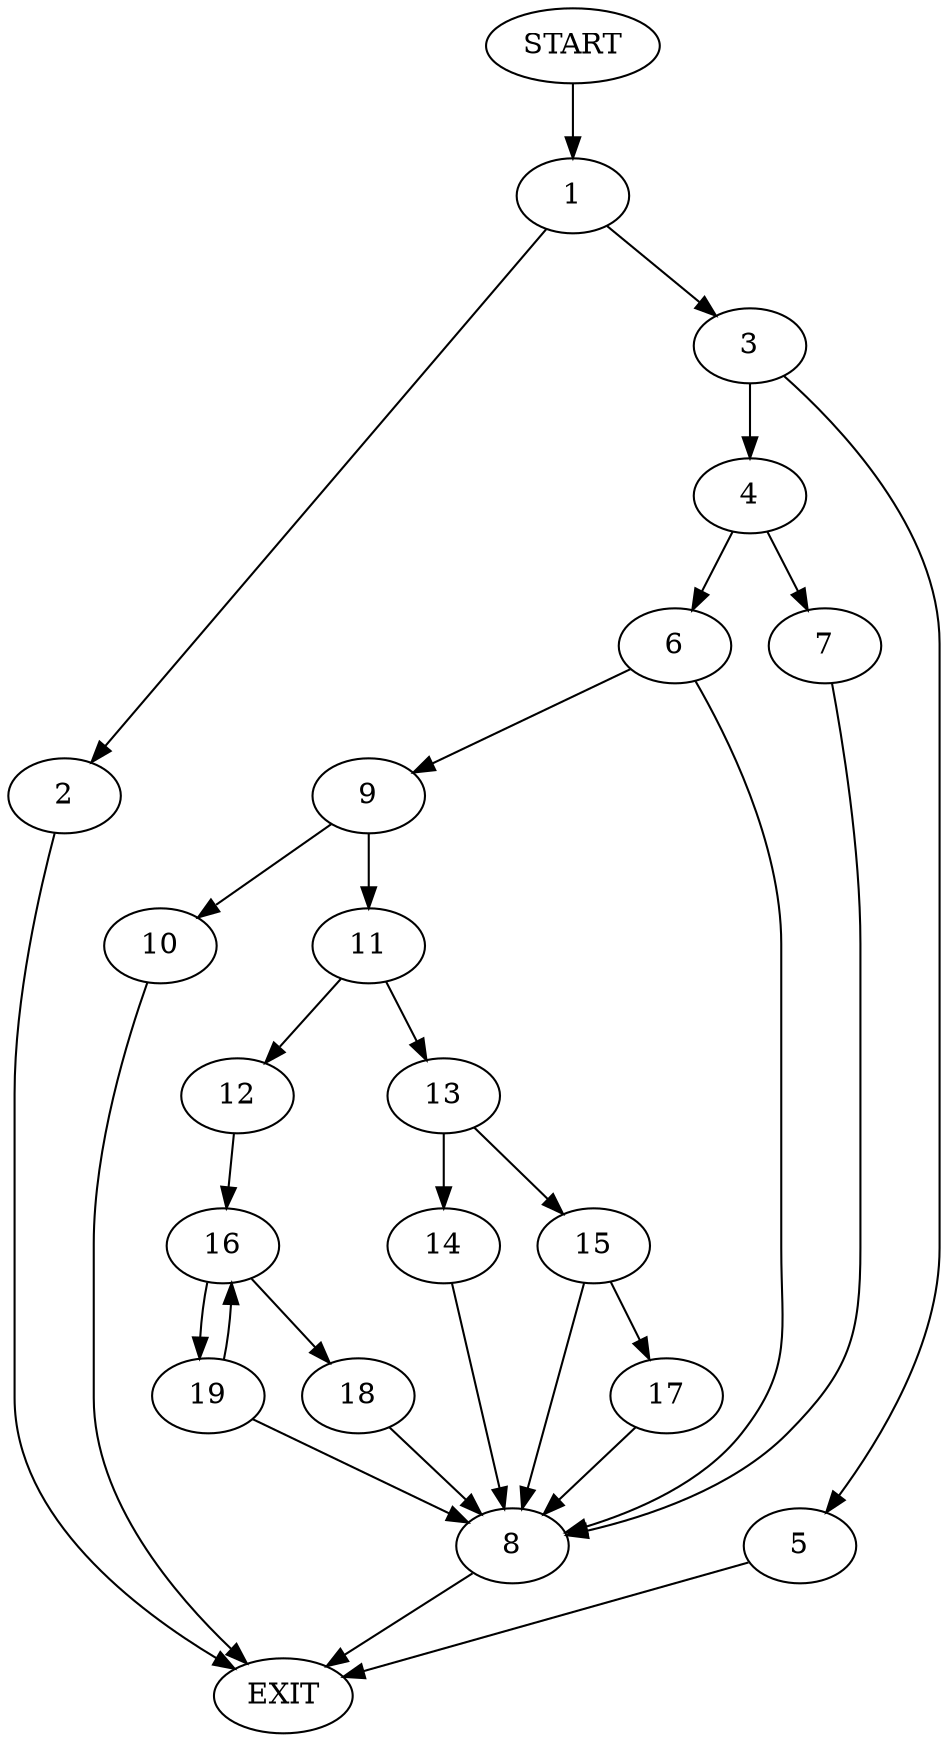 digraph {
0 [label="START"]
20 [label="EXIT"]
0 -> 1
1 -> 2
1 -> 3
2 -> 20
3 -> 4
3 -> 5
5 -> 20
4 -> 6
4 -> 7
7 -> 8
6 -> 8
6 -> 9
8 -> 20
9 -> 10
9 -> 11
11 -> 12
11 -> 13
10 -> 20
13 -> 14
13 -> 15
12 -> 16
15 -> 8
15 -> 17
14 -> 8
17 -> 8
16 -> 18
16 -> 19
18 -> 8
19 -> 8
19 -> 16
}
